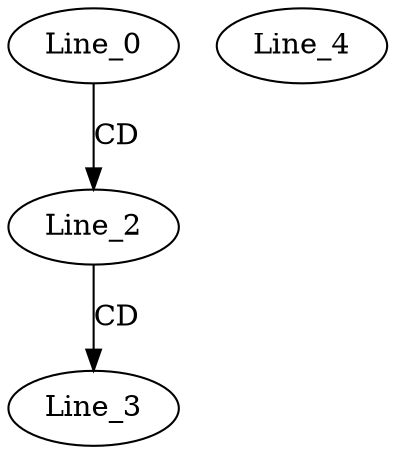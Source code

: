 digraph G {
  Line_0;
  Line_2;
  Line_3;
  Line_4;
  Line_4;
  Line_0 -> Line_2 [ label="CD" ];
  Line_2 -> Line_3 [ label="CD" ];
}

